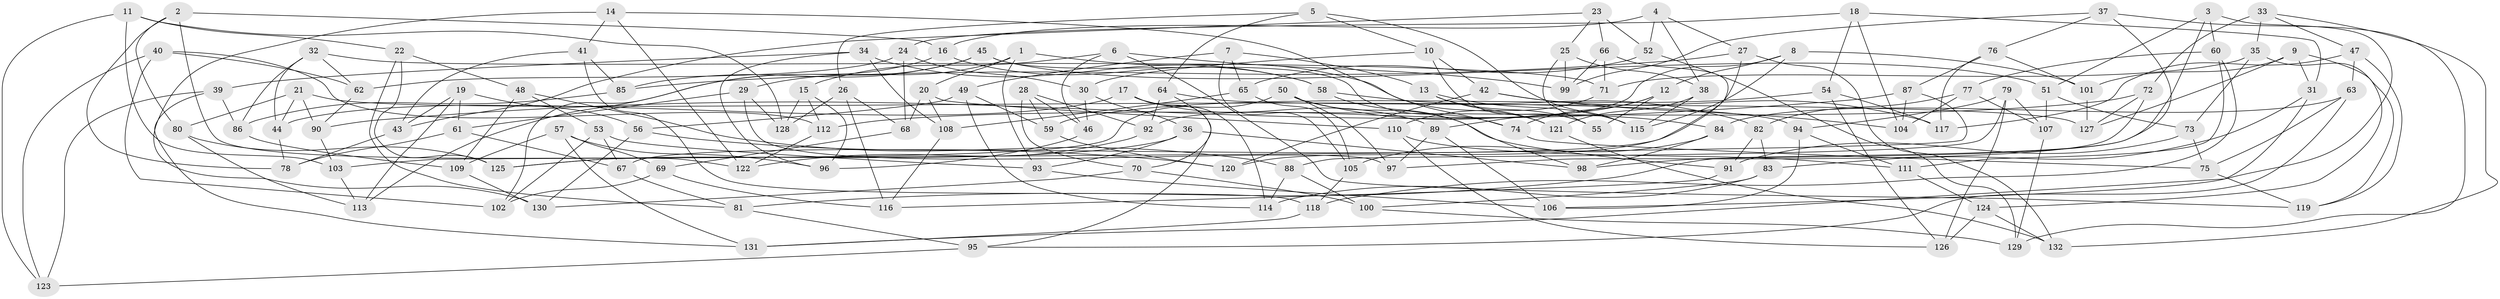 // Generated by graph-tools (version 1.1) at 2025/50/03/09/25 03:50:44]
// undirected, 132 vertices, 264 edges
graph export_dot {
graph [start="1"]
  node [color=gray90,style=filled];
  1;
  2;
  3;
  4;
  5;
  6;
  7;
  8;
  9;
  10;
  11;
  12;
  13;
  14;
  15;
  16;
  17;
  18;
  19;
  20;
  21;
  22;
  23;
  24;
  25;
  26;
  27;
  28;
  29;
  30;
  31;
  32;
  33;
  34;
  35;
  36;
  37;
  38;
  39;
  40;
  41;
  42;
  43;
  44;
  45;
  46;
  47;
  48;
  49;
  50;
  51;
  52;
  53;
  54;
  55;
  56;
  57;
  58;
  59;
  60;
  61;
  62;
  63;
  64;
  65;
  66;
  67;
  68;
  69;
  70;
  71;
  72;
  73;
  74;
  75;
  76;
  77;
  78;
  79;
  80;
  81;
  82;
  83;
  84;
  85;
  86;
  87;
  88;
  89;
  90;
  91;
  92;
  93;
  94;
  95;
  96;
  97;
  98;
  99;
  100;
  101;
  102;
  103;
  104;
  105;
  106;
  107;
  108;
  109;
  110;
  111;
  112;
  113;
  114;
  115;
  116;
  117;
  118;
  119;
  120;
  121;
  122;
  123;
  124;
  125;
  126;
  127;
  128;
  129;
  130;
  131;
  132;
  1 -- 20;
  1 -- 121;
  1 -- 93;
  1 -- 29;
  2 -- 16;
  2 -- 80;
  2 -- 122;
  2 -- 78;
  3 -- 106;
  3 -- 51;
  3 -- 60;
  3 -- 98;
  4 -- 38;
  4 -- 27;
  4 -- 52;
  4 -- 16;
  5 -- 10;
  5 -- 64;
  5 -- 115;
  5 -- 26;
  6 -- 15;
  6 -- 46;
  6 -- 99;
  6 -- 119;
  7 -- 13;
  7 -- 105;
  7 -- 49;
  7 -- 65;
  8 -- 12;
  8 -- 92;
  8 -- 115;
  8 -- 101;
  9 -- 101;
  9 -- 124;
  9 -- 127;
  9 -- 31;
  10 -- 55;
  10 -- 30;
  10 -- 42;
  11 -- 128;
  11 -- 123;
  11 -- 103;
  11 -- 22;
  12 -- 74;
  12 -- 89;
  12 -- 55;
  13 -- 121;
  13 -- 115;
  13 -- 55;
  14 -- 122;
  14 -- 41;
  14 -- 74;
  14 -- 130;
  15 -- 128;
  15 -- 112;
  15 -- 96;
  16 -- 102;
  16 -- 58;
  17 -- 95;
  17 -- 44;
  17 -- 114;
  17 -- 89;
  18 -- 104;
  18 -- 24;
  18 -- 31;
  18 -- 54;
  19 -- 43;
  19 -- 56;
  19 -- 113;
  19 -- 61;
  20 -- 108;
  20 -- 110;
  20 -- 68;
  21 -- 44;
  21 -- 90;
  21 -- 80;
  21 -- 94;
  22 -- 48;
  22 -- 81;
  22 -- 125;
  23 -- 43;
  23 -- 66;
  23 -- 52;
  23 -- 25;
  24 -- 68;
  24 -- 62;
  24 -- 30;
  25 -- 38;
  25 -- 55;
  25 -- 99;
  26 -- 68;
  26 -- 128;
  26 -- 116;
  27 -- 67;
  27 -- 132;
  27 -- 85;
  28 -- 46;
  28 -- 59;
  28 -- 92;
  28 -- 70;
  29 -- 97;
  29 -- 128;
  29 -- 61;
  30 -- 46;
  30 -- 36;
  31 -- 131;
  31 -- 83;
  32 -- 62;
  32 -- 44;
  32 -- 86;
  32 -- 71;
  33 -- 47;
  33 -- 132;
  33 -- 72;
  33 -- 35;
  34 -- 58;
  34 -- 39;
  34 -- 108;
  34 -- 96;
  35 -- 73;
  35 -- 71;
  35 -- 119;
  36 -- 98;
  36 -- 125;
  36 -- 93;
  37 -- 81;
  37 -- 99;
  37 -- 129;
  37 -- 76;
  38 -- 121;
  38 -- 115;
  39 -- 86;
  39 -- 131;
  39 -- 123;
  40 -- 62;
  40 -- 123;
  40 -- 102;
  40 -- 112;
  41 -- 85;
  41 -- 118;
  41 -- 43;
  42 -- 104;
  42 -- 117;
  42 -- 120;
  43 -- 78;
  44 -- 78;
  45 -- 113;
  45 -- 51;
  45 -- 74;
  45 -- 85;
  46 -- 96;
  47 -- 63;
  47 -- 119;
  47 -- 117;
  48 -- 88;
  48 -- 109;
  48 -- 53;
  49 -- 114;
  49 -- 59;
  49 -- 56;
  50 -- 97;
  50 -- 91;
  50 -- 84;
  50 -- 125;
  51 -- 107;
  51 -- 73;
  52 -- 129;
  52 -- 65;
  53 -- 93;
  53 -- 67;
  53 -- 102;
  54 -- 59;
  54 -- 117;
  54 -- 126;
  56 -- 130;
  56 -- 120;
  57 -- 109;
  57 -- 131;
  57 -- 69;
  57 -- 96;
  58 -- 98;
  58 -- 82;
  59 -- 120;
  60 -- 118;
  60 -- 77;
  60 -- 111;
  61 -- 78;
  61 -- 67;
  62 -- 90;
  63 -- 75;
  63 -- 84;
  63 -- 95;
  64 -- 92;
  64 -- 70;
  64 -- 127;
  65 -- 108;
  65 -- 105;
  66 -- 120;
  66 -- 71;
  66 -- 99;
  67 -- 81;
  68 -- 69;
  69 -- 102;
  69 -- 116;
  70 -- 100;
  70 -- 130;
  71 -- 110;
  72 -- 112;
  72 -- 127;
  72 -- 97;
  73 -- 91;
  73 -- 75;
  74 -- 75;
  75 -- 119;
  76 -- 101;
  76 -- 87;
  76 -- 117;
  77 -- 82;
  77 -- 104;
  77 -- 107;
  79 -- 94;
  79 -- 126;
  79 -- 107;
  79 -- 88;
  80 -- 113;
  80 -- 125;
  81 -- 95;
  82 -- 91;
  82 -- 83;
  83 -- 114;
  83 -- 100;
  84 -- 105;
  84 -- 98;
  85 -- 86;
  86 -- 109;
  87 -- 103;
  87 -- 90;
  87 -- 104;
  88 -- 114;
  88 -- 100;
  89 -- 97;
  89 -- 106;
  90 -- 103;
  91 -- 116;
  92 -- 122;
  93 -- 106;
  94 -- 111;
  94 -- 106;
  95 -- 123;
  100 -- 129;
  101 -- 127;
  103 -- 113;
  105 -- 118;
  107 -- 129;
  108 -- 116;
  109 -- 130;
  110 -- 126;
  110 -- 111;
  111 -- 124;
  112 -- 122;
  118 -- 131;
  121 -- 132;
  124 -- 126;
  124 -- 132;
}

